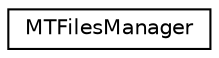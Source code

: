 digraph "Graphical Class Hierarchy"
{
 // LATEX_PDF_SIZE
  edge [fontname="Helvetica",fontsize="10",labelfontname="Helvetica",labelfontsize="10"];
  node [fontname="Helvetica",fontsize="10",shape=record];
  rankdir="LR";
  Node0 [label="MTFilesManager",height=0.2,width=0.4,color="black", fillcolor="white", style="filled",URL="$class_m_t_files_manager.html",tooltip=" "];
}
